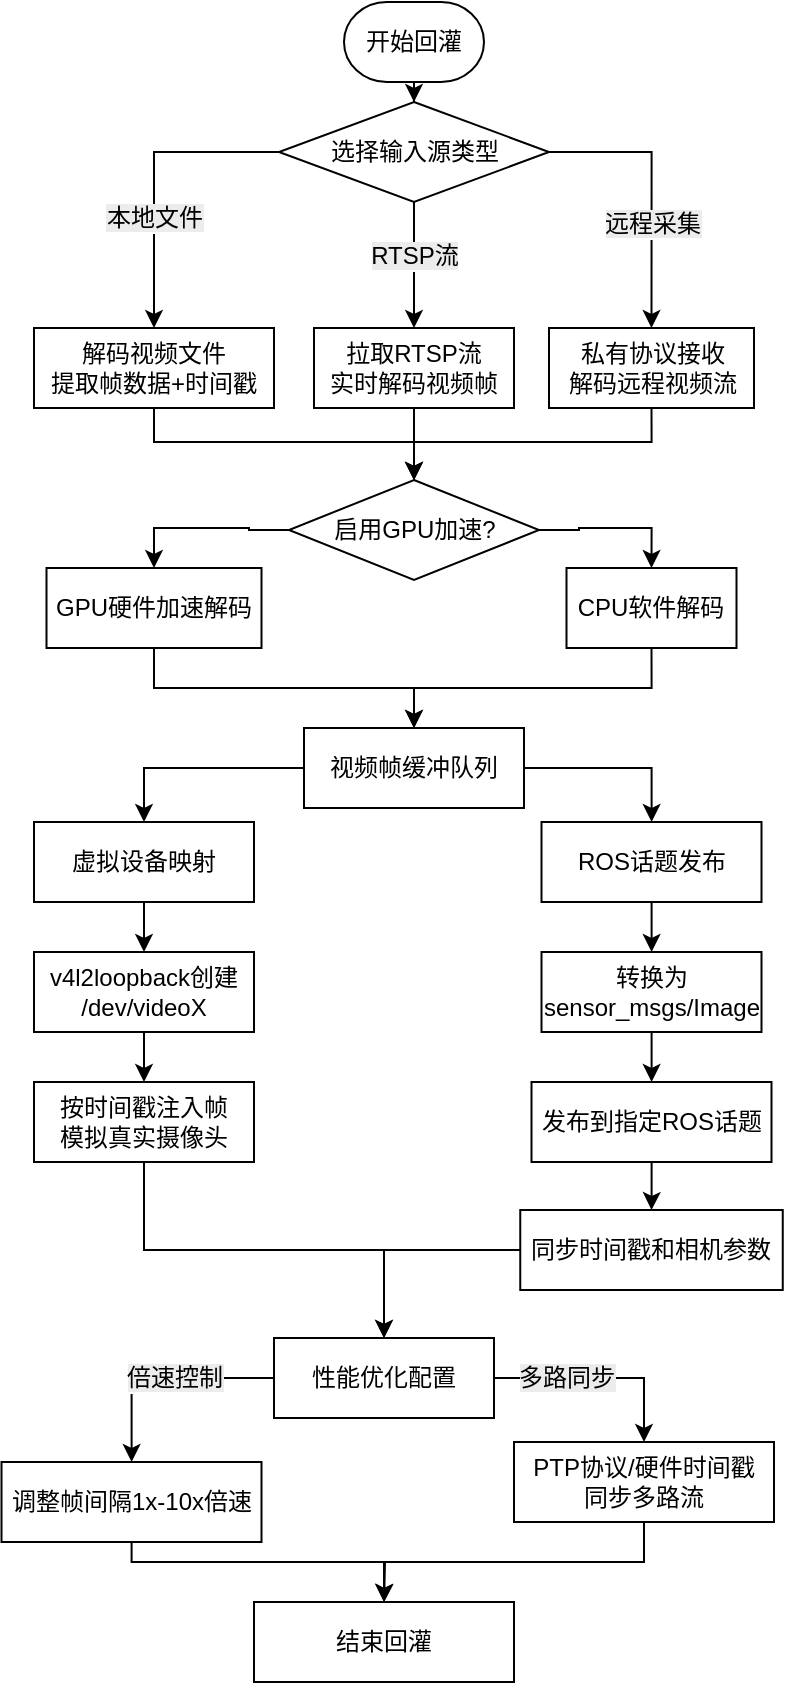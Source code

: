 <mxfile version="26.2.13">
  <diagram name="第 1 页" id="LG8599Ee0iB66mWyZDCQ">
    <mxGraphModel dx="1652" dy="959" grid="1" gridSize="10" guides="1" tooltips="1" connect="1" arrows="1" fold="1" page="1" pageScale="1" pageWidth="827" pageHeight="1169" math="0" shadow="0">
      <root>
        <mxCell id="0" />
        <mxCell id="1" parent="0" />
        <mxCell id="oMNmY45Hs9nfqMyU6lkk-7" value="" style="edgeStyle=orthogonalEdgeStyle;rounded=0;orthogonalLoop=1;jettySize=auto;html=1;" edge="1" parent="1" source="oMNmY45Hs9nfqMyU6lkk-2" target="oMNmY45Hs9nfqMyU6lkk-6">
          <mxGeometry relative="1" as="geometry" />
        </mxCell>
        <mxCell id="oMNmY45Hs9nfqMyU6lkk-2" value="&lt;span style=&quot;text-align: left;&quot;&gt;开始回灌&lt;/span&gt;" style="strokeWidth=1;html=1;shape=mxgraph.flowchart.terminator;whiteSpace=wrap;" vertex="1" parent="1">
          <mxGeometry x="245" y="110" width="70" height="40" as="geometry" />
        </mxCell>
        <mxCell id="oMNmY45Hs9nfqMyU6lkk-9" value="" style="edgeStyle=orthogonalEdgeStyle;rounded=0;orthogonalLoop=1;jettySize=auto;html=1;" edge="1" parent="1" source="oMNmY45Hs9nfqMyU6lkk-6" target="oMNmY45Hs9nfqMyU6lkk-8">
          <mxGeometry relative="1" as="geometry" />
        </mxCell>
        <mxCell id="oMNmY45Hs9nfqMyU6lkk-27" value="&lt;span style=&quot;font-size: 12px; text-align: left; text-wrap-mode: wrap; background-color: rgb(236, 236, 236);&quot;&gt;RTSP流&lt;/span&gt;" style="edgeLabel;html=1;align=center;verticalAlign=middle;resizable=0;points=[];" vertex="1" connectable="0" parent="oMNmY45Hs9nfqMyU6lkk-9">
          <mxGeometry x="-0.372" y="1" relative="1" as="geometry">
            <mxPoint x="-1" y="7" as="offset" />
          </mxGeometry>
        </mxCell>
        <mxCell id="oMNmY45Hs9nfqMyU6lkk-21" value="" style="edgeStyle=orthogonalEdgeStyle;rounded=0;orthogonalLoop=1;jettySize=auto;html=1;entryX=0.5;entryY=0;entryDx=0;entryDy=0;" edge="1" parent="1" source="oMNmY45Hs9nfqMyU6lkk-6" target="oMNmY45Hs9nfqMyU6lkk-10">
          <mxGeometry relative="1" as="geometry">
            <mxPoint x="132.5" y="205" as="targetPoint" />
          </mxGeometry>
        </mxCell>
        <mxCell id="oMNmY45Hs9nfqMyU6lkk-26" value="&lt;span style=&quot;font-size: 12px; text-align: left; text-wrap-mode: wrap; background-color: rgb(236, 236, 236);&quot;&gt;本地文件&lt;/span&gt;" style="edgeLabel;html=1;align=center;verticalAlign=middle;resizable=0;points=[];fontFamily=Helvetica;horizontal=1;textDirection=rtl;" vertex="1" connectable="0" parent="oMNmY45Hs9nfqMyU6lkk-21">
          <mxGeometry x="0.336" relative="1" as="geometry">
            <mxPoint y="-5" as="offset" />
          </mxGeometry>
        </mxCell>
        <mxCell id="oMNmY45Hs9nfqMyU6lkk-23" value="" style="edgeStyle=orthogonalEdgeStyle;rounded=0;orthogonalLoop=1;jettySize=auto;html=1;entryX=0.5;entryY=0;entryDx=0;entryDy=0;exitX=1;exitY=0.5;exitDx=0;exitDy=0;" edge="1" parent="1" source="oMNmY45Hs9nfqMyU6lkk-6" target="oMNmY45Hs9nfqMyU6lkk-12">
          <mxGeometry relative="1" as="geometry">
            <mxPoint x="435" y="205" as="targetPoint" />
          </mxGeometry>
        </mxCell>
        <mxCell id="oMNmY45Hs9nfqMyU6lkk-28" value="&lt;span style=&quot;font-size: 12px; text-align: left; text-wrap-mode: wrap; background-color: rgb(236, 236, 236);&quot;&gt;远程采集&lt;/span&gt;" style="edgeLabel;html=1;align=center;verticalAlign=middle;resizable=0;points=[];" vertex="1" connectable="0" parent="oMNmY45Hs9nfqMyU6lkk-23">
          <mxGeometry x="0.118" y="-2" relative="1" as="geometry">
            <mxPoint x="2" y="9" as="offset" />
          </mxGeometry>
        </mxCell>
        <mxCell id="oMNmY45Hs9nfqMyU6lkk-6" value="&lt;span style=&quot;text-align: left;&quot;&gt;选择输入源类型&lt;/span&gt;" style="rhombus;whiteSpace=wrap;html=1;strokeWidth=1;" vertex="1" parent="1">
          <mxGeometry x="212.5" y="160" width="135" height="50" as="geometry" />
        </mxCell>
        <mxCell id="oMNmY45Hs9nfqMyU6lkk-25" value="" style="edgeStyle=orthogonalEdgeStyle;rounded=0;orthogonalLoop=1;jettySize=auto;html=1;" edge="1" parent="1" source="oMNmY45Hs9nfqMyU6lkk-8" target="oMNmY45Hs9nfqMyU6lkk-24">
          <mxGeometry relative="1" as="geometry" />
        </mxCell>
        <mxCell id="oMNmY45Hs9nfqMyU6lkk-8" value="&lt;span style=&quot;text-align: left;&quot;&gt;拉取RTSP流&lt;/span&gt;&lt;br style=&quot;padding: 0px; margin: 0px; text-align: left;&quot;&gt;&lt;span style=&quot;text-align: left;&quot;&gt;实时解码视频帧&lt;/span&gt;" style="whiteSpace=wrap;html=1;strokeWidth=1;" vertex="1" parent="1">
          <mxGeometry x="230" y="273" width="100" height="40" as="geometry" />
        </mxCell>
        <mxCell id="oMNmY45Hs9nfqMyU6lkk-32" value="" style="edgeStyle=orthogonalEdgeStyle;rounded=0;orthogonalLoop=1;jettySize=auto;html=1;entryX=0.5;entryY=0;entryDx=0;entryDy=0;exitX=0.5;exitY=1;exitDx=0;exitDy=0;" edge="1" parent="1" source="oMNmY45Hs9nfqMyU6lkk-10" target="oMNmY45Hs9nfqMyU6lkk-24">
          <mxGeometry relative="1" as="geometry">
            <Array as="points">
              <mxPoint x="150" y="330" />
              <mxPoint x="280" y="330" />
            </Array>
          </mxGeometry>
        </mxCell>
        <mxCell id="oMNmY45Hs9nfqMyU6lkk-10" value="&lt;span style=&quot;text-align: left;&quot;&gt;解码视频文件&lt;/span&gt;&lt;br style=&quot;padding: 0px; margin: 0px; text-align: left;&quot;&gt;&lt;span style=&quot;text-align: left;&quot;&gt;提取帧数据+时间戳&lt;/span&gt;" style="whiteSpace=wrap;html=1;strokeWidth=1;" vertex="1" parent="1">
          <mxGeometry x="90" y="273" width="120" height="40" as="geometry" />
        </mxCell>
        <mxCell id="oMNmY45Hs9nfqMyU6lkk-31" value="" style="edgeStyle=orthogonalEdgeStyle;rounded=0;orthogonalLoop=1;jettySize=auto;html=1;entryX=0.5;entryY=0;entryDx=0;entryDy=0;exitX=0.5;exitY=1;exitDx=0;exitDy=0;" edge="1" parent="1" source="oMNmY45Hs9nfqMyU6lkk-12" target="oMNmY45Hs9nfqMyU6lkk-24">
          <mxGeometry relative="1" as="geometry">
            <Array as="points">
              <mxPoint x="399" y="330" />
              <mxPoint x="280" y="330" />
            </Array>
          </mxGeometry>
        </mxCell>
        <mxCell id="oMNmY45Hs9nfqMyU6lkk-12" value="&lt;span style=&quot;text-align: left;&quot;&gt;私有协议接收&lt;/span&gt;&lt;br style=&quot;padding: 0px; margin: 0px; text-align: left;&quot;&gt;&lt;span style=&quot;text-align: left;&quot;&gt;解码远程视频流&lt;/span&gt;" style="whiteSpace=wrap;html=1;strokeWidth=1;" vertex="1" parent="1">
          <mxGeometry x="347.5" y="273" width="102.5" height="40" as="geometry" />
        </mxCell>
        <mxCell id="oMNmY45Hs9nfqMyU6lkk-36" value="" style="edgeStyle=orthogonalEdgeStyle;rounded=0;orthogonalLoop=1;jettySize=auto;html=1;" edge="1" parent="1" source="oMNmY45Hs9nfqMyU6lkk-14" target="oMNmY45Hs9nfqMyU6lkk-35">
          <mxGeometry relative="1" as="geometry" />
        </mxCell>
        <mxCell id="oMNmY45Hs9nfqMyU6lkk-14" value="&lt;span style=&quot;text-align: left;&quot;&gt;视频帧缓冲队列&lt;/span&gt;" style="whiteSpace=wrap;html=1;strokeWidth=1;" vertex="1" parent="1">
          <mxGeometry x="225" y="473" width="110" height="40" as="geometry" />
        </mxCell>
        <mxCell id="oMNmY45Hs9nfqMyU6lkk-34" value="" style="edgeStyle=orthogonalEdgeStyle;rounded=0;orthogonalLoop=1;jettySize=auto;html=1;exitX=0.5;exitY=1;exitDx=0;exitDy=0;" edge="1" parent="1" source="oMNmY45Hs9nfqMyU6lkk-16" target="oMNmY45Hs9nfqMyU6lkk-14">
          <mxGeometry relative="1" as="geometry" />
        </mxCell>
        <mxCell id="oMNmY45Hs9nfqMyU6lkk-16" value="&lt;span style=&quot;text-align: left;&quot;&gt;GPU硬件加速解码&lt;/span&gt;" style="whiteSpace=wrap;html=1;strokeWidth=1;" vertex="1" parent="1">
          <mxGeometry x="96.25" y="393" width="107.5" height="40" as="geometry" />
        </mxCell>
        <mxCell id="oMNmY45Hs9nfqMyU6lkk-33" value="" style="edgeStyle=orthogonalEdgeStyle;rounded=0;orthogonalLoop=1;jettySize=auto;html=1;exitX=0.5;exitY=1;exitDx=0;exitDy=0;" edge="1" parent="1" source="oMNmY45Hs9nfqMyU6lkk-18" target="oMNmY45Hs9nfqMyU6lkk-14">
          <mxGeometry relative="1" as="geometry">
            <mxPoint x="399" y="440" as="sourcePoint" />
          </mxGeometry>
        </mxCell>
        <mxCell id="oMNmY45Hs9nfqMyU6lkk-18" value="&lt;span style=&quot;text-align: left;&quot;&gt;CPU软件解码&lt;/span&gt;" style="whiteSpace=wrap;html=1;strokeWidth=1;" vertex="1" parent="1">
          <mxGeometry x="356.25" y="393" width="85" height="40" as="geometry" />
        </mxCell>
        <mxCell id="oMNmY45Hs9nfqMyU6lkk-29" value="" style="edgeStyle=orthogonalEdgeStyle;rounded=0;orthogonalLoop=1;jettySize=auto;html=1;entryX=0.5;entryY=0;entryDx=0;entryDy=0;" edge="1" parent="1" source="oMNmY45Hs9nfqMyU6lkk-24" target="oMNmY45Hs9nfqMyU6lkk-18">
          <mxGeometry relative="1" as="geometry" />
        </mxCell>
        <mxCell id="oMNmY45Hs9nfqMyU6lkk-30" value="" style="edgeStyle=orthogonalEdgeStyle;rounded=0;orthogonalLoop=1;jettySize=auto;html=1;entryX=0.5;entryY=0;entryDx=0;entryDy=0;" edge="1" parent="1" source="oMNmY45Hs9nfqMyU6lkk-24" target="oMNmY45Hs9nfqMyU6lkk-16">
          <mxGeometry relative="1" as="geometry" />
        </mxCell>
        <mxCell id="oMNmY45Hs9nfqMyU6lkk-24" value="&lt;span style=&quot;text-align: left;&quot;&gt;启用GPU加速?&lt;/span&gt;" style="rhombus;whiteSpace=wrap;html=1;strokeWidth=1;" vertex="1" parent="1">
          <mxGeometry x="217.5" y="349" width="125" height="50" as="geometry" />
        </mxCell>
        <mxCell id="oMNmY45Hs9nfqMyU6lkk-40" value="" style="edgeStyle=orthogonalEdgeStyle;rounded=0;orthogonalLoop=1;jettySize=auto;html=1;exitX=1;exitY=0.5;exitDx=0;exitDy=0;" edge="1" parent="1" source="oMNmY45Hs9nfqMyU6lkk-14" target="oMNmY45Hs9nfqMyU6lkk-39">
          <mxGeometry relative="1" as="geometry">
            <mxPoint x="340" y="490" as="sourcePoint" />
          </mxGeometry>
        </mxCell>
        <mxCell id="oMNmY45Hs9nfqMyU6lkk-44" value="" style="edgeStyle=orthogonalEdgeStyle;rounded=0;orthogonalLoop=1;jettySize=auto;html=1;" edge="1" parent="1" source="oMNmY45Hs9nfqMyU6lkk-35" target="oMNmY45Hs9nfqMyU6lkk-41">
          <mxGeometry relative="1" as="geometry" />
        </mxCell>
        <mxCell id="oMNmY45Hs9nfqMyU6lkk-35" value="&lt;span style=&quot;text-align: left;&quot;&gt;虚拟设备映射&lt;/span&gt;" style="whiteSpace=wrap;html=1;strokeWidth=1;" vertex="1" parent="1">
          <mxGeometry x="90" y="520" width="110" height="40" as="geometry" />
        </mxCell>
        <mxCell id="oMNmY45Hs9nfqMyU6lkk-51" value="" style="edgeStyle=orthogonalEdgeStyle;rounded=0;orthogonalLoop=1;jettySize=auto;html=1;" edge="1" parent="1" source="oMNmY45Hs9nfqMyU6lkk-37" target="oMNmY45Hs9nfqMyU6lkk-50">
          <mxGeometry relative="1" as="geometry" />
        </mxCell>
        <mxCell id="oMNmY45Hs9nfqMyU6lkk-37" value="&lt;span style=&quot;text-align: left;&quot;&gt;发布到指定ROS话题&lt;/span&gt;" style="whiteSpace=wrap;html=1;strokeWidth=1;" vertex="1" parent="1">
          <mxGeometry x="338.75" y="650" width="120" height="40" as="geometry" />
        </mxCell>
        <mxCell id="oMNmY45Hs9nfqMyU6lkk-46" value="" style="edgeStyle=orthogonalEdgeStyle;rounded=0;orthogonalLoop=1;jettySize=auto;html=1;" edge="1" parent="1" source="oMNmY45Hs9nfqMyU6lkk-41" target="oMNmY45Hs9nfqMyU6lkk-45">
          <mxGeometry relative="1" as="geometry" />
        </mxCell>
        <mxCell id="oMNmY45Hs9nfqMyU6lkk-41" value="&lt;span style=&quot;text-align: left;&quot;&gt;v4l2loopback创建&lt;/span&gt;&lt;br style=&quot;padding: 0px; margin: 0px; text-align: left;&quot;&gt;&lt;span style=&quot;text-align: left;&quot;&gt;/dev/videoX&lt;/span&gt;" style="whiteSpace=wrap;html=1;strokeWidth=1;" vertex="1" parent="1">
          <mxGeometry x="90" y="585" width="110" height="40" as="geometry" />
        </mxCell>
        <mxCell id="oMNmY45Hs9nfqMyU6lkk-48" value="" style="edgeStyle=orthogonalEdgeStyle;rounded=0;orthogonalLoop=1;jettySize=auto;html=1;" edge="1" parent="1" source="oMNmY45Hs9nfqMyU6lkk-39" target="oMNmY45Hs9nfqMyU6lkk-47">
          <mxGeometry relative="1" as="geometry" />
        </mxCell>
        <mxCell id="oMNmY45Hs9nfqMyU6lkk-39" value="&lt;span style=&quot;text-align: left;&quot;&gt;ROS话题发布&lt;/span&gt;" style="whiteSpace=wrap;html=1;strokeWidth=1;" vertex="1" parent="1">
          <mxGeometry x="343.75" y="520" width="110" height="40" as="geometry" />
        </mxCell>
        <mxCell id="oMNmY45Hs9nfqMyU6lkk-53" value="" style="edgeStyle=orthogonalEdgeStyle;rounded=0;orthogonalLoop=1;jettySize=auto;html=1;exitX=0.5;exitY=1;exitDx=0;exitDy=0;" edge="1" parent="1" source="oMNmY45Hs9nfqMyU6lkk-45" target="oMNmY45Hs9nfqMyU6lkk-52">
          <mxGeometry relative="1" as="geometry" />
        </mxCell>
        <mxCell id="oMNmY45Hs9nfqMyU6lkk-45" value="&lt;span style=&quot;text-align: left;&quot;&gt;按时间戳注入帧&lt;/span&gt;&lt;br style=&quot;padding: 0px; margin: 0px; text-align: left;&quot;&gt;&lt;span style=&quot;text-align: left;&quot;&gt;模拟真实摄像头&lt;/span&gt;" style="whiteSpace=wrap;html=1;strokeWidth=1;" vertex="1" parent="1">
          <mxGeometry x="90" y="650" width="110" height="40" as="geometry" />
        </mxCell>
        <mxCell id="oMNmY45Hs9nfqMyU6lkk-49" value="" style="edgeStyle=orthogonalEdgeStyle;rounded=0;orthogonalLoop=1;jettySize=auto;html=1;" edge="1" parent="1" source="oMNmY45Hs9nfqMyU6lkk-47" target="oMNmY45Hs9nfqMyU6lkk-37">
          <mxGeometry relative="1" as="geometry" />
        </mxCell>
        <mxCell id="oMNmY45Hs9nfqMyU6lkk-47" value="&lt;span style=&quot;text-align: left;&quot;&gt;转换为sensor_msgs/Image&lt;/span&gt;" style="whiteSpace=wrap;html=1;strokeWidth=1;" vertex="1" parent="1">
          <mxGeometry x="343.75" y="585" width="110" height="40" as="geometry" />
        </mxCell>
        <mxCell id="oMNmY45Hs9nfqMyU6lkk-54" value="" style="edgeStyle=orthogonalEdgeStyle;rounded=0;orthogonalLoop=1;jettySize=auto;html=1;" edge="1" parent="1" source="oMNmY45Hs9nfqMyU6lkk-50" target="oMNmY45Hs9nfqMyU6lkk-52">
          <mxGeometry relative="1" as="geometry" />
        </mxCell>
        <mxCell id="oMNmY45Hs9nfqMyU6lkk-50" value="&lt;span style=&quot;text-align: left;&quot;&gt;同步时间戳和相机参数&lt;/span&gt;" style="whiteSpace=wrap;html=1;strokeWidth=1;" vertex="1" parent="1">
          <mxGeometry x="333.13" y="714" width="131.25" height="40" as="geometry" />
        </mxCell>
        <mxCell id="oMNmY45Hs9nfqMyU6lkk-56" value="" style="edgeStyle=orthogonalEdgeStyle;rounded=0;orthogonalLoop=1;jettySize=auto;html=1;" edge="1" parent="1" source="oMNmY45Hs9nfqMyU6lkk-52" target="oMNmY45Hs9nfqMyU6lkk-55">
          <mxGeometry relative="1" as="geometry" />
        </mxCell>
        <mxCell id="oMNmY45Hs9nfqMyU6lkk-57" value="&lt;span style=&quot;font-size: 12px; text-align: left; text-wrap-mode: wrap; background-color: rgb(236, 236, 236);&quot;&gt;倍速控制&lt;/span&gt;" style="edgeLabel;html=1;align=center;verticalAlign=middle;resizable=0;points=[];" vertex="1" connectable="0" parent="oMNmY45Hs9nfqMyU6lkk-56">
          <mxGeometry x="-0.403" relative="1" as="geometry">
            <mxPoint x="-16" as="offset" />
          </mxGeometry>
        </mxCell>
        <mxCell id="oMNmY45Hs9nfqMyU6lkk-59" value="" style="edgeStyle=orthogonalEdgeStyle;rounded=0;orthogonalLoop=1;jettySize=auto;html=1;" edge="1" parent="1" source="oMNmY45Hs9nfqMyU6lkk-52" target="oMNmY45Hs9nfqMyU6lkk-58">
          <mxGeometry relative="1" as="geometry" />
        </mxCell>
        <mxCell id="oMNmY45Hs9nfqMyU6lkk-60" value="&lt;span style=&quot;font-size: 12px; text-align: left; text-wrap-mode: wrap; background-color: rgb(236, 236, 236);&quot;&gt;多路同步&lt;/span&gt;" style="edgeLabel;html=1;align=center;verticalAlign=middle;resizable=0;points=[];" vertex="1" connectable="0" parent="oMNmY45Hs9nfqMyU6lkk-59">
          <mxGeometry x="0.167" y="-1" relative="1" as="geometry">
            <mxPoint x="-27" y="-1" as="offset" />
          </mxGeometry>
        </mxCell>
        <mxCell id="oMNmY45Hs9nfqMyU6lkk-52" value="&lt;span style=&quot;text-align: left;&quot;&gt;性能优化配置&lt;/span&gt;" style="whiteSpace=wrap;html=1;strokeWidth=1;" vertex="1" parent="1">
          <mxGeometry x="210" y="778" width="110" height="40" as="geometry" />
        </mxCell>
        <mxCell id="oMNmY45Hs9nfqMyU6lkk-64" value="" style="edgeStyle=orthogonalEdgeStyle;rounded=0;orthogonalLoop=1;jettySize=auto;html=1;entryX=0.5;entryY=0;entryDx=0;entryDy=0;" edge="1" parent="1" source="oMNmY45Hs9nfqMyU6lkk-55">
          <mxGeometry relative="1" as="geometry">
            <mxPoint x="265" y="910.0" as="targetPoint" />
            <Array as="points">
              <mxPoint x="139" y="890" />
              <mxPoint x="265" y="890" />
            </Array>
          </mxGeometry>
        </mxCell>
        <mxCell id="oMNmY45Hs9nfqMyU6lkk-55" value="&lt;span style=&quot;text-align: left;&quot;&gt;调整帧间隔1x-10x倍速&lt;/span&gt;" style="whiteSpace=wrap;html=1;strokeWidth=1;" vertex="1" parent="1">
          <mxGeometry x="73.75" y="840" width="130" height="40" as="geometry" />
        </mxCell>
        <mxCell id="oMNmY45Hs9nfqMyU6lkk-62" value="" style="edgeStyle=orthogonalEdgeStyle;rounded=0;orthogonalLoop=1;jettySize=auto;html=1;exitX=0.5;exitY=1;exitDx=0;exitDy=0;" edge="1" parent="1" source="oMNmY45Hs9nfqMyU6lkk-58">
          <mxGeometry relative="1" as="geometry">
            <mxPoint x="265.034" y="910.0" as="targetPoint" />
          </mxGeometry>
        </mxCell>
        <mxCell id="oMNmY45Hs9nfqMyU6lkk-58" value="&lt;span style=&quot;text-align: left;&quot;&gt;PTP协议/硬件时间戳&lt;/span&gt;&lt;br style=&quot;padding: 0px; margin: 0px; text-align: left;&quot;&gt;&lt;span style=&quot;text-align: left;&quot;&gt;同步多路流&lt;/span&gt;" style="whiteSpace=wrap;html=1;strokeWidth=1;" vertex="1" parent="1">
          <mxGeometry x="330" y="830" width="130" height="40" as="geometry" />
        </mxCell>
        <mxCell id="oMNmY45Hs9nfqMyU6lkk-61" value="&lt;div style=&quot;text-align: left;&quot;&gt;&lt;span style=&quot;background-color: transparent; color: light-dark(rgb(0, 0, 0), rgb(255, 255, 255));&quot;&gt;结束回灌&lt;/span&gt;&lt;/div&gt;" style="whiteSpace=wrap;html=1;strokeWidth=1;" vertex="1" parent="1">
          <mxGeometry x="200" y="910" width="130" height="40" as="geometry" />
        </mxCell>
      </root>
    </mxGraphModel>
  </diagram>
</mxfile>
